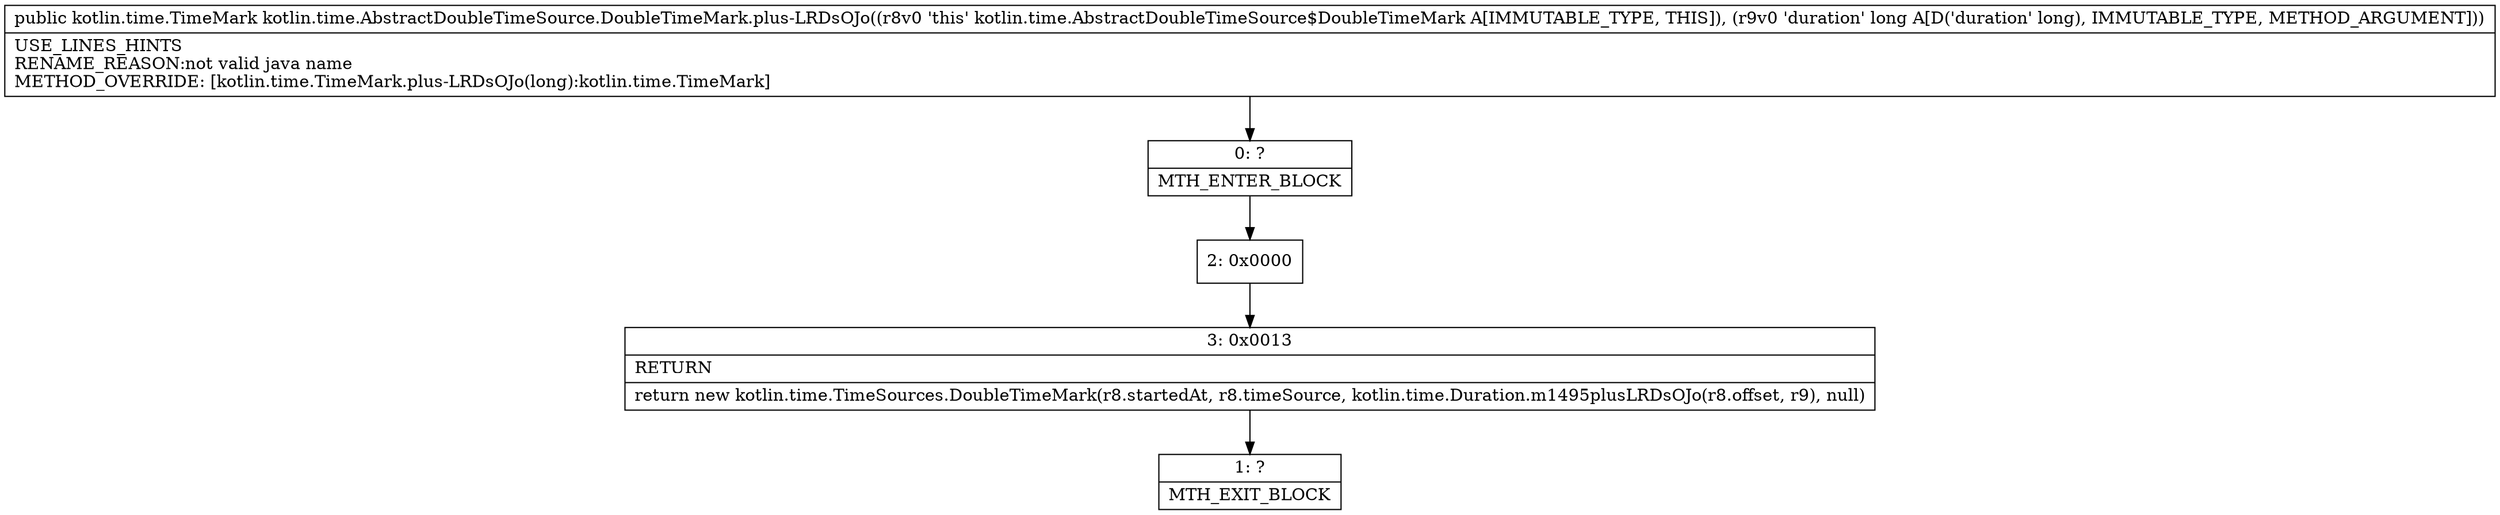 digraph "CFG forkotlin.time.AbstractDoubleTimeSource.DoubleTimeMark.plus\-LRDsOJo(J)Lkotlin\/time\/TimeMark;" {
Node_0 [shape=record,label="{0\:\ ?|MTH_ENTER_BLOCK\l}"];
Node_2 [shape=record,label="{2\:\ 0x0000}"];
Node_3 [shape=record,label="{3\:\ 0x0013|RETURN\l|return new kotlin.time.TimeSources.DoubleTimeMark(r8.startedAt, r8.timeSource, kotlin.time.Duration.m1495plusLRDsOJo(r8.offset, r9), null)\l}"];
Node_1 [shape=record,label="{1\:\ ?|MTH_EXIT_BLOCK\l}"];
MethodNode[shape=record,label="{public kotlin.time.TimeMark kotlin.time.AbstractDoubleTimeSource.DoubleTimeMark.plus\-LRDsOJo((r8v0 'this' kotlin.time.AbstractDoubleTimeSource$DoubleTimeMark A[IMMUTABLE_TYPE, THIS]), (r9v0 'duration' long A[D('duration' long), IMMUTABLE_TYPE, METHOD_ARGUMENT]))  | USE_LINES_HINTS\lRENAME_REASON:not valid java name\lMETHOD_OVERRIDE: [kotlin.time.TimeMark.plus\-LRDsOJo(long):kotlin.time.TimeMark]\l}"];
MethodNode -> Node_0;Node_0 -> Node_2;
Node_2 -> Node_3;
Node_3 -> Node_1;
}

